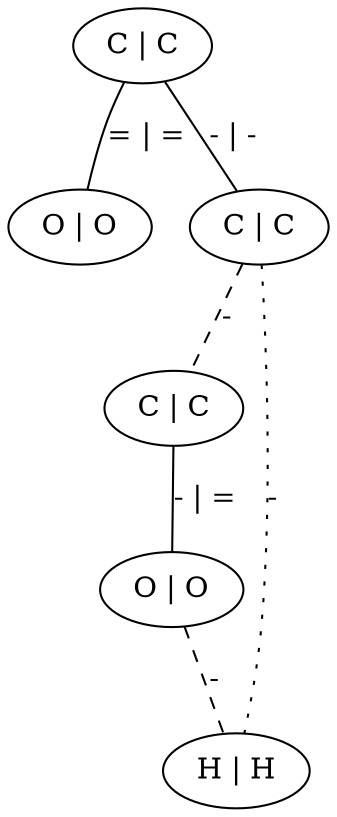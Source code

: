 graph G {
	0 [ label="C | C" ]
	1 [ label="O | O" ]
	2 [ label="C | C" ]
	3 [ label="C | C" ]
	4 [ label="O | O" ]
	5 [ label="H | H" ]
	0 -- 1 [ label="= | =" ]
	0 -- 2 [ label="- | -" ]
	2 -- 3 [ style=dashed label="-" ]
	2 -- 5 [ style=dotted label="-" ]
	3 -- 4 [ label="- | =" ]
	4 -- 5 [ style=dashed label="-" ]
}
